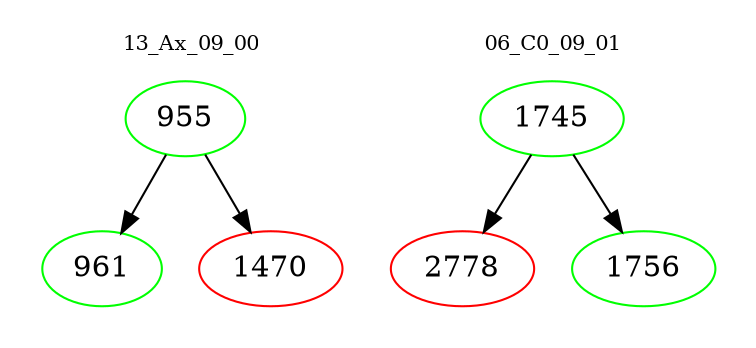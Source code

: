 digraph{
subgraph cluster_0 {
color = white
label = "13_Ax_09_00";
fontsize=10;
T0_955 [label="955", color="green"]
T0_955 -> T0_961 [color="black"]
T0_961 [label="961", color="green"]
T0_955 -> T0_1470 [color="black"]
T0_1470 [label="1470", color="red"]
}
subgraph cluster_1 {
color = white
label = "06_C0_09_01";
fontsize=10;
T1_1745 [label="1745", color="green"]
T1_1745 -> T1_2778 [color="black"]
T1_2778 [label="2778", color="red"]
T1_1745 -> T1_1756 [color="black"]
T1_1756 [label="1756", color="green"]
}
}

